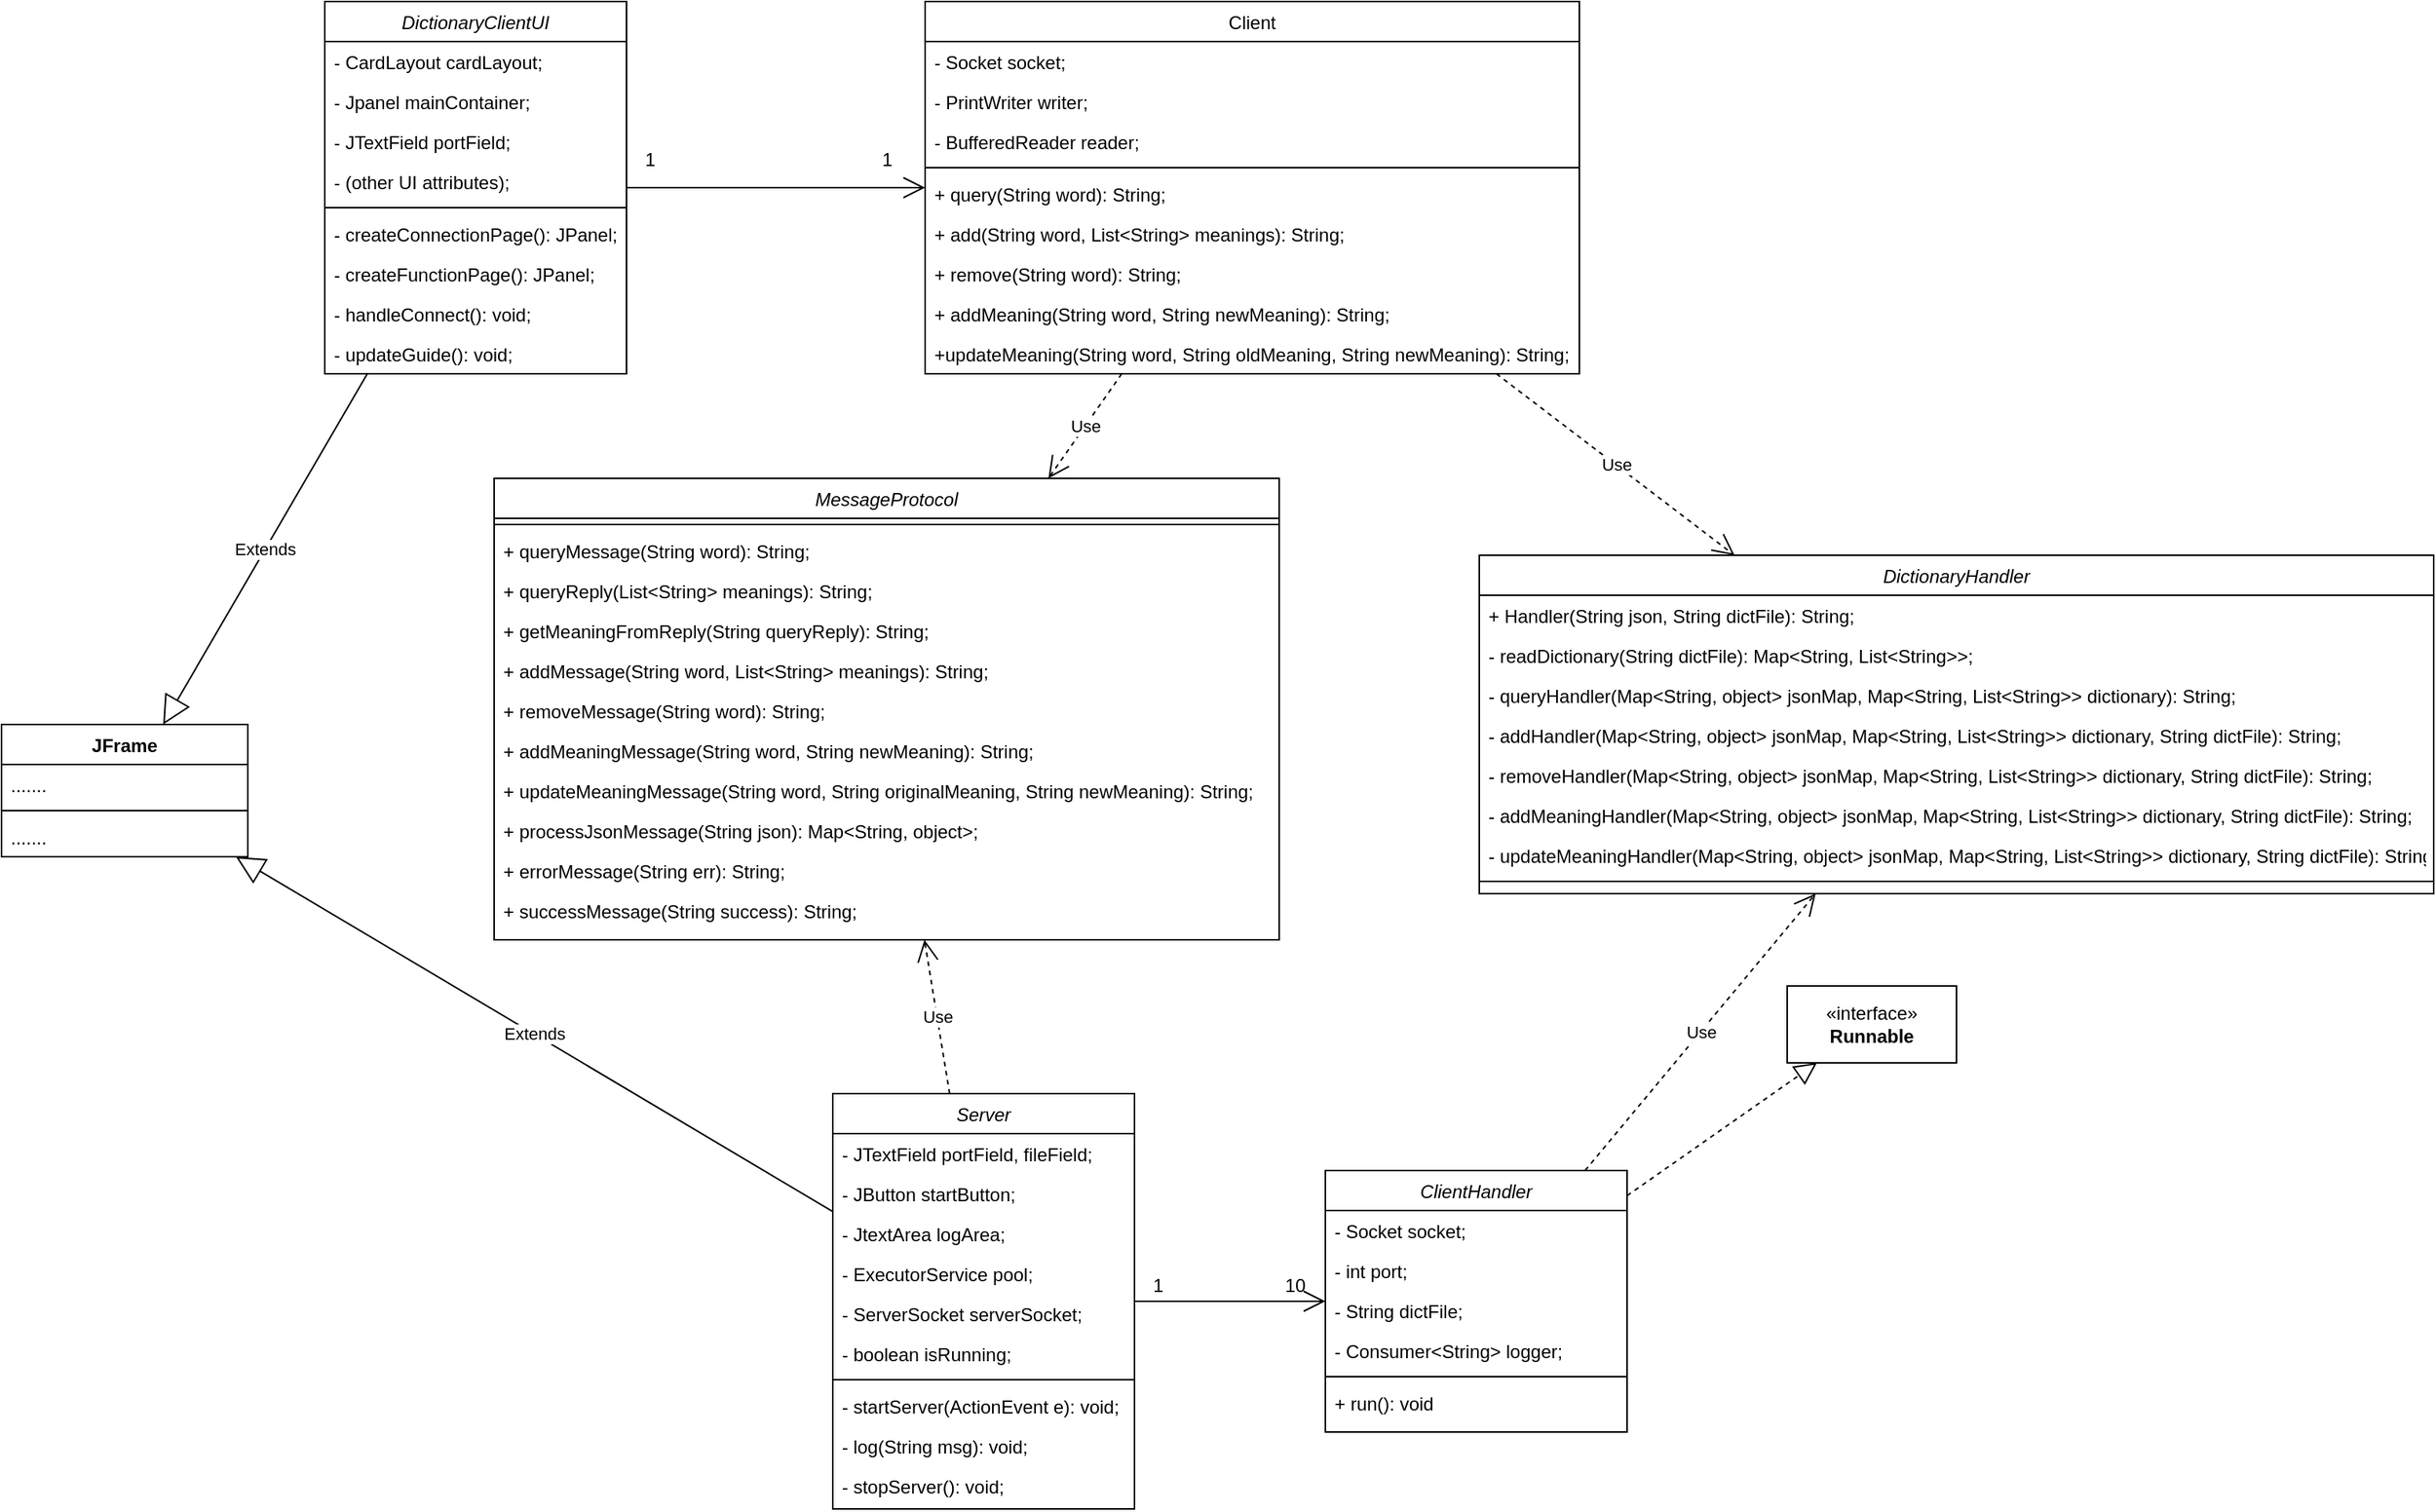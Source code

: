 <mxfile version="26.2.2">
  <diagram id="C5RBs43oDa-KdzZeNtuy" name="Page-1">
    <mxGraphModel dx="2918" dy="976" grid="1" gridSize="10" guides="1" tooltips="1" connect="1" arrows="1" fold="1" page="1" pageScale="1" pageWidth="1654" pageHeight="1169" math="0" shadow="0">
      <root>
        <mxCell id="WIyWlLk6GJQsqaUBKTNV-0" />
        <mxCell id="WIyWlLk6GJQsqaUBKTNV-1" parent="WIyWlLk6GJQsqaUBKTNV-0" />
        <mxCell id="zkfFHV4jXpPFQw0GAbJ--0" value="DictionaryClientUI" style="swimlane;fontStyle=2;align=center;verticalAlign=top;childLayout=stackLayout;horizontal=1;startSize=26;horizontalStack=0;resizeParent=1;resizeLast=0;collapsible=1;marginBottom=0;rounded=0;shadow=0;strokeWidth=1;" parent="WIyWlLk6GJQsqaUBKTNV-1" vertex="1">
          <mxGeometry x="-1430" y="95" width="196" height="242" as="geometry">
            <mxRectangle x="230" y="140" width="160" height="26" as="alternateBounds" />
          </mxGeometry>
        </mxCell>
        <mxCell id="zkfFHV4jXpPFQw0GAbJ--1" value="- CardLayout cardLayout;" style="text;align=left;verticalAlign=top;spacingLeft=4;spacingRight=4;overflow=hidden;rotatable=0;points=[[0,0.5],[1,0.5]];portConstraint=eastwest;" parent="zkfFHV4jXpPFQw0GAbJ--0" vertex="1">
          <mxGeometry y="26" width="196" height="26" as="geometry" />
        </mxCell>
        <mxCell id="zkfFHV4jXpPFQw0GAbJ--2" value="- Jpanel mainContainer;" style="text;align=left;verticalAlign=top;spacingLeft=4;spacingRight=4;overflow=hidden;rotatable=0;points=[[0,0.5],[1,0.5]];portConstraint=eastwest;rounded=0;shadow=0;html=0;" parent="zkfFHV4jXpPFQw0GAbJ--0" vertex="1">
          <mxGeometry y="52" width="196" height="26" as="geometry" />
        </mxCell>
        <mxCell id="zkfFHV4jXpPFQw0GAbJ--3" value="- JTextField portField;" style="text;align=left;verticalAlign=top;spacingLeft=4;spacingRight=4;overflow=hidden;rotatable=0;points=[[0,0.5],[1,0.5]];portConstraint=eastwest;rounded=0;shadow=0;html=0;" parent="zkfFHV4jXpPFQw0GAbJ--0" vertex="1">
          <mxGeometry y="78" width="196" height="26" as="geometry" />
        </mxCell>
        <mxCell id="I50rtq2obIs9mzNsYuY3-7" value="- (other UI attributes);" style="text;align=left;verticalAlign=top;spacingLeft=4;spacingRight=4;overflow=hidden;rotatable=0;points=[[0,0.5],[1,0.5]];portConstraint=eastwest;rounded=0;shadow=0;html=0;" vertex="1" parent="zkfFHV4jXpPFQw0GAbJ--0">
          <mxGeometry y="104" width="196" height="26" as="geometry" />
        </mxCell>
        <mxCell id="zkfFHV4jXpPFQw0GAbJ--4" value="" style="line;html=1;strokeWidth=1;align=left;verticalAlign=middle;spacingTop=-1;spacingLeft=3;spacingRight=3;rotatable=0;labelPosition=right;points=[];portConstraint=eastwest;" parent="zkfFHV4jXpPFQw0GAbJ--0" vertex="1">
          <mxGeometry y="130" width="196" height="8" as="geometry" />
        </mxCell>
        <mxCell id="zkfFHV4jXpPFQw0GAbJ--5" value="- createConnectionPage(): JPanel;" style="text;align=left;verticalAlign=top;spacingLeft=4;spacingRight=4;overflow=hidden;rotatable=0;points=[[0,0.5],[1,0.5]];portConstraint=eastwest;" parent="zkfFHV4jXpPFQw0GAbJ--0" vertex="1">
          <mxGeometry y="138" width="196" height="26" as="geometry" />
        </mxCell>
        <mxCell id="I50rtq2obIs9mzNsYuY3-13" value="- createFunctionPage(): JPanel;" style="text;align=left;verticalAlign=top;spacingLeft=4;spacingRight=4;overflow=hidden;rotatable=0;points=[[0,0.5],[1,0.5]];portConstraint=eastwest;" vertex="1" parent="zkfFHV4jXpPFQw0GAbJ--0">
          <mxGeometry y="164" width="196" height="26" as="geometry" />
        </mxCell>
        <mxCell id="I50rtq2obIs9mzNsYuY3-16" value="- handleConnect(): void;" style="text;align=left;verticalAlign=top;spacingLeft=4;spacingRight=4;overflow=hidden;rotatable=0;points=[[0,0.5],[1,0.5]];portConstraint=eastwest;" vertex="1" parent="zkfFHV4jXpPFQw0GAbJ--0">
          <mxGeometry y="190" width="196" height="26" as="geometry" />
        </mxCell>
        <mxCell id="I50rtq2obIs9mzNsYuY3-17" value="- updateGuide(): void;" style="text;align=left;verticalAlign=top;spacingLeft=4;spacingRight=4;overflow=hidden;rotatable=0;points=[[0,0.5],[1,0.5]];portConstraint=eastwest;" vertex="1" parent="zkfFHV4jXpPFQw0GAbJ--0">
          <mxGeometry y="216" width="196" height="26" as="geometry" />
        </mxCell>
        <mxCell id="zkfFHV4jXpPFQw0GAbJ--17" value="Client" style="swimlane;fontStyle=0;align=center;verticalAlign=top;childLayout=stackLayout;horizontal=1;startSize=26;horizontalStack=0;resizeParent=1;resizeLast=0;collapsible=1;marginBottom=0;rounded=0;shadow=0;strokeWidth=1;" parent="WIyWlLk6GJQsqaUBKTNV-1" vertex="1">
          <mxGeometry x="-1040" y="95" width="425" height="242" as="geometry">
            <mxRectangle x="550" y="140" width="160" height="26" as="alternateBounds" />
          </mxGeometry>
        </mxCell>
        <mxCell id="zkfFHV4jXpPFQw0GAbJ--18" value="- Socket socket;" style="text;align=left;verticalAlign=top;spacingLeft=4;spacingRight=4;overflow=hidden;rotatable=0;points=[[0,0.5],[1,0.5]];portConstraint=eastwest;" parent="zkfFHV4jXpPFQw0GAbJ--17" vertex="1">
          <mxGeometry y="26" width="425" height="26" as="geometry" />
        </mxCell>
        <mxCell id="zkfFHV4jXpPFQw0GAbJ--19" value="- PrintWriter writer;" style="text;align=left;verticalAlign=top;spacingLeft=4;spacingRight=4;overflow=hidden;rotatable=0;points=[[0,0.5],[1,0.5]];portConstraint=eastwest;rounded=0;shadow=0;html=0;" parent="zkfFHV4jXpPFQw0GAbJ--17" vertex="1">
          <mxGeometry y="52" width="425" height="26" as="geometry" />
        </mxCell>
        <mxCell id="zkfFHV4jXpPFQw0GAbJ--20" value="- BufferedReader reader;" style="text;align=left;verticalAlign=top;spacingLeft=4;spacingRight=4;overflow=hidden;rotatable=0;points=[[0,0.5],[1,0.5]];portConstraint=eastwest;rounded=0;shadow=0;html=0;" parent="zkfFHV4jXpPFQw0GAbJ--17" vertex="1">
          <mxGeometry y="78" width="425" height="26" as="geometry" />
        </mxCell>
        <mxCell id="zkfFHV4jXpPFQw0GAbJ--23" value="" style="line;html=1;strokeWidth=1;align=left;verticalAlign=middle;spacingTop=-1;spacingLeft=3;spacingRight=3;rotatable=0;labelPosition=right;points=[];portConstraint=eastwest;" parent="zkfFHV4jXpPFQw0GAbJ--17" vertex="1">
          <mxGeometry y="104" width="425" height="8" as="geometry" />
        </mxCell>
        <mxCell id="zkfFHV4jXpPFQw0GAbJ--24" value="+ query(String word): String;" style="text;align=left;verticalAlign=top;spacingLeft=4;spacingRight=4;overflow=hidden;rotatable=0;points=[[0,0.5],[1,0.5]];portConstraint=eastwest;" parent="zkfFHV4jXpPFQw0GAbJ--17" vertex="1">
          <mxGeometry y="112" width="425" height="26" as="geometry" />
        </mxCell>
        <mxCell id="zkfFHV4jXpPFQw0GAbJ--25" value="+ add(String word, List&lt;String&gt; meanings): String;" style="text;align=left;verticalAlign=top;spacingLeft=4;spacingRight=4;overflow=hidden;rotatable=0;points=[[0,0.5],[1,0.5]];portConstraint=eastwest;" parent="zkfFHV4jXpPFQw0GAbJ--17" vertex="1">
          <mxGeometry y="138" width="425" height="26" as="geometry" />
        </mxCell>
        <mxCell id="I50rtq2obIs9mzNsYuY3-18" value="+ remove(String word): String;" style="text;align=left;verticalAlign=top;spacingLeft=4;spacingRight=4;overflow=hidden;rotatable=0;points=[[0,0.5],[1,0.5]];portConstraint=eastwest;" vertex="1" parent="zkfFHV4jXpPFQw0GAbJ--17">
          <mxGeometry y="164" width="425" height="26" as="geometry" />
        </mxCell>
        <mxCell id="I50rtq2obIs9mzNsYuY3-19" value="+ addMeaning(String word, String newMeaning): String;" style="text;align=left;verticalAlign=top;spacingLeft=4;spacingRight=4;overflow=hidden;rotatable=0;points=[[0,0.5],[1,0.5]];portConstraint=eastwest;" vertex="1" parent="zkfFHV4jXpPFQw0GAbJ--17">
          <mxGeometry y="190" width="425" height="26" as="geometry" />
        </mxCell>
        <mxCell id="I50rtq2obIs9mzNsYuY3-20" value="+updateMeaning(String word, String oldMeaning, String newMeaning): String;" style="text;align=left;verticalAlign=top;spacingLeft=4;spacingRight=4;overflow=hidden;rotatable=0;points=[[0,0.5],[1,0.5]];portConstraint=eastwest;" vertex="1" parent="zkfFHV4jXpPFQw0GAbJ--17">
          <mxGeometry y="216" width="425" height="26" as="geometry" />
        </mxCell>
        <mxCell id="I50rtq2obIs9mzNsYuY3-21" value="ClientHandler" style="swimlane;fontStyle=2;align=center;verticalAlign=top;childLayout=stackLayout;horizontal=1;startSize=26;horizontalStack=0;resizeParent=1;resizeLast=0;collapsible=1;marginBottom=0;rounded=0;shadow=0;strokeWidth=1;" vertex="1" parent="WIyWlLk6GJQsqaUBKTNV-1">
          <mxGeometry x="-780" y="855" width="196" height="170" as="geometry">
            <mxRectangle x="230" y="140" width="160" height="26" as="alternateBounds" />
          </mxGeometry>
        </mxCell>
        <mxCell id="I50rtq2obIs9mzNsYuY3-22" value="- Socket socket;" style="text;align=left;verticalAlign=top;spacingLeft=4;spacingRight=4;overflow=hidden;rotatable=0;points=[[0,0.5],[1,0.5]];portConstraint=eastwest;" vertex="1" parent="I50rtq2obIs9mzNsYuY3-21">
          <mxGeometry y="26" width="196" height="26" as="geometry" />
        </mxCell>
        <mxCell id="I50rtq2obIs9mzNsYuY3-23" value="- int port;" style="text;align=left;verticalAlign=top;spacingLeft=4;spacingRight=4;overflow=hidden;rotatable=0;points=[[0,0.5],[1,0.5]];portConstraint=eastwest;rounded=0;shadow=0;html=0;" vertex="1" parent="I50rtq2obIs9mzNsYuY3-21">
          <mxGeometry y="52" width="196" height="26" as="geometry" />
        </mxCell>
        <mxCell id="I50rtq2obIs9mzNsYuY3-24" value="- String dictFile;" style="text;align=left;verticalAlign=top;spacingLeft=4;spacingRight=4;overflow=hidden;rotatable=0;points=[[0,0.5],[1,0.5]];portConstraint=eastwest;rounded=0;shadow=0;html=0;" vertex="1" parent="I50rtq2obIs9mzNsYuY3-21">
          <mxGeometry y="78" width="196" height="26" as="geometry" />
        </mxCell>
        <mxCell id="I50rtq2obIs9mzNsYuY3-25" value="- Consumer&lt;String&gt; logger;" style="text;align=left;verticalAlign=top;spacingLeft=4;spacingRight=4;overflow=hidden;rotatable=0;points=[[0,0.5],[1,0.5]];portConstraint=eastwest;rounded=0;shadow=0;html=0;" vertex="1" parent="I50rtq2obIs9mzNsYuY3-21">
          <mxGeometry y="104" width="196" height="26" as="geometry" />
        </mxCell>
        <mxCell id="I50rtq2obIs9mzNsYuY3-26" value="" style="line;html=1;strokeWidth=1;align=left;verticalAlign=middle;spacingTop=-1;spacingLeft=3;spacingRight=3;rotatable=0;labelPosition=right;points=[];portConstraint=eastwest;" vertex="1" parent="I50rtq2obIs9mzNsYuY3-21">
          <mxGeometry y="130" width="196" height="8" as="geometry" />
        </mxCell>
        <mxCell id="I50rtq2obIs9mzNsYuY3-30" value="+ run(): void" style="text;align=left;verticalAlign=top;spacingLeft=4;spacingRight=4;overflow=hidden;rotatable=0;points=[[0,0.5],[1,0.5]];portConstraint=eastwest;" vertex="1" parent="I50rtq2obIs9mzNsYuY3-21">
          <mxGeometry y="138" width="196" height="26" as="geometry" />
        </mxCell>
        <mxCell id="I50rtq2obIs9mzNsYuY3-31" value="MessageProtocol" style="swimlane;fontStyle=2;align=center;verticalAlign=top;childLayout=stackLayout;horizontal=1;startSize=26;horizontalStack=0;resizeParent=1;resizeLast=0;collapsible=1;marginBottom=0;rounded=0;shadow=0;strokeWidth=1;" vertex="1" parent="WIyWlLk6GJQsqaUBKTNV-1">
          <mxGeometry x="-1320" y="405" width="510" height="300" as="geometry">
            <mxRectangle x="230" y="140" width="160" height="26" as="alternateBounds" />
          </mxGeometry>
        </mxCell>
        <mxCell id="I50rtq2obIs9mzNsYuY3-36" value="" style="line;html=1;strokeWidth=1;align=left;verticalAlign=middle;spacingTop=-1;spacingLeft=3;spacingRight=3;rotatable=0;labelPosition=right;points=[];portConstraint=eastwest;" vertex="1" parent="I50rtq2obIs9mzNsYuY3-31">
          <mxGeometry y="26" width="510" height="8" as="geometry" />
        </mxCell>
        <mxCell id="I50rtq2obIs9mzNsYuY3-37" value="+ queryMessage(String word): String;" style="text;align=left;verticalAlign=top;spacingLeft=4;spacingRight=4;overflow=hidden;rotatable=0;points=[[0,0.5],[1,0.5]];portConstraint=eastwest;" vertex="1" parent="I50rtq2obIs9mzNsYuY3-31">
          <mxGeometry y="34" width="510" height="26" as="geometry" />
        </mxCell>
        <mxCell id="I50rtq2obIs9mzNsYuY3-39" value="+ queryReply(List&lt;String&gt; meanings): String;" style="text;align=left;verticalAlign=top;spacingLeft=4;spacingRight=4;overflow=hidden;rotatable=0;points=[[0,0.5],[1,0.5]];portConstraint=eastwest;" vertex="1" parent="I50rtq2obIs9mzNsYuY3-31">
          <mxGeometry y="60" width="510" height="26" as="geometry" />
        </mxCell>
        <mxCell id="I50rtq2obIs9mzNsYuY3-40" value="+ getMeaningFromReply(String queryReply): String;" style="text;align=left;verticalAlign=top;spacingLeft=4;spacingRight=4;overflow=hidden;rotatable=0;points=[[0,0.5],[1,0.5]];portConstraint=eastwest;" vertex="1" parent="I50rtq2obIs9mzNsYuY3-31">
          <mxGeometry y="86" width="510" height="26" as="geometry" />
        </mxCell>
        <mxCell id="I50rtq2obIs9mzNsYuY3-41" value="+ addMessage(String word, List&lt;String&gt; meanings): String;" style="text;align=left;verticalAlign=top;spacingLeft=4;spacingRight=4;overflow=hidden;rotatable=0;points=[[0,0.5],[1,0.5]];portConstraint=eastwest;" vertex="1" parent="I50rtq2obIs9mzNsYuY3-31">
          <mxGeometry y="112" width="510" height="26" as="geometry" />
        </mxCell>
        <mxCell id="I50rtq2obIs9mzNsYuY3-42" value="+ removeMessage(String word): String;" style="text;align=left;verticalAlign=top;spacingLeft=4;spacingRight=4;overflow=hidden;rotatable=0;points=[[0,0.5],[1,0.5]];portConstraint=eastwest;" vertex="1" parent="I50rtq2obIs9mzNsYuY3-31">
          <mxGeometry y="138" width="510" height="26" as="geometry" />
        </mxCell>
        <mxCell id="I50rtq2obIs9mzNsYuY3-43" value="+ addMeaningMessage(String word, String newMeaning): String;" style="text;align=left;verticalAlign=top;spacingLeft=4;spacingRight=4;overflow=hidden;rotatable=0;points=[[0,0.5],[1,0.5]];portConstraint=eastwest;" vertex="1" parent="I50rtq2obIs9mzNsYuY3-31">
          <mxGeometry y="164" width="510" height="26" as="geometry" />
        </mxCell>
        <mxCell id="I50rtq2obIs9mzNsYuY3-44" value="+ updateMeaningMessage(String word, String originalMeaning, String newMeaning): String;" style="text;align=left;verticalAlign=top;spacingLeft=4;spacingRight=4;overflow=hidden;rotatable=0;points=[[0,0.5],[1,0.5]];portConstraint=eastwest;" vertex="1" parent="I50rtq2obIs9mzNsYuY3-31">
          <mxGeometry y="190" width="510" height="26" as="geometry" />
        </mxCell>
        <mxCell id="I50rtq2obIs9mzNsYuY3-46" value="+ processJsonMessage(String json): Map&lt;String, object&gt;;" style="text;align=left;verticalAlign=top;spacingLeft=4;spacingRight=4;overflow=hidden;rotatable=0;points=[[0,0.5],[1,0.5]];portConstraint=eastwest;" vertex="1" parent="I50rtq2obIs9mzNsYuY3-31">
          <mxGeometry y="216" width="510" height="26" as="geometry" />
        </mxCell>
        <mxCell id="I50rtq2obIs9mzNsYuY3-47" value="+ errorMessage(String err): String;" style="text;align=left;verticalAlign=top;spacingLeft=4;spacingRight=4;overflow=hidden;rotatable=0;points=[[0,0.5],[1,0.5]];portConstraint=eastwest;" vertex="1" parent="I50rtq2obIs9mzNsYuY3-31">
          <mxGeometry y="242" width="510" height="26" as="geometry" />
        </mxCell>
        <mxCell id="I50rtq2obIs9mzNsYuY3-48" value="+ successMessage(String success): String;" style="text;align=left;verticalAlign=top;spacingLeft=4;spacingRight=4;overflow=hidden;rotatable=0;points=[[0,0.5],[1,0.5]];portConstraint=eastwest;" vertex="1" parent="I50rtq2obIs9mzNsYuY3-31">
          <mxGeometry y="268" width="510" height="26" as="geometry" />
        </mxCell>
        <mxCell id="I50rtq2obIs9mzNsYuY3-49" value="Server" style="swimlane;fontStyle=2;align=center;verticalAlign=top;childLayout=stackLayout;horizontal=1;startSize=26;horizontalStack=0;resizeParent=1;resizeLast=0;collapsible=1;marginBottom=0;rounded=0;shadow=0;strokeWidth=1;" vertex="1" parent="WIyWlLk6GJQsqaUBKTNV-1">
          <mxGeometry x="-1100" y="805" width="196" height="270" as="geometry">
            <mxRectangle x="230" y="140" width="160" height="26" as="alternateBounds" />
          </mxGeometry>
        </mxCell>
        <mxCell id="I50rtq2obIs9mzNsYuY3-50" value="- JTextField portField, fileField;" style="text;align=left;verticalAlign=top;spacingLeft=4;spacingRight=4;overflow=hidden;rotatable=0;points=[[0,0.5],[1,0.5]];portConstraint=eastwest;" vertex="1" parent="I50rtq2obIs9mzNsYuY3-49">
          <mxGeometry y="26" width="196" height="26" as="geometry" />
        </mxCell>
        <mxCell id="I50rtq2obIs9mzNsYuY3-56" value="- JButton startButton;" style="text;align=left;verticalAlign=top;spacingLeft=4;spacingRight=4;overflow=hidden;rotatable=0;points=[[0,0.5],[1,0.5]];portConstraint=eastwest;" vertex="1" parent="I50rtq2obIs9mzNsYuY3-49">
          <mxGeometry y="52" width="196" height="26" as="geometry" />
        </mxCell>
        <mxCell id="I50rtq2obIs9mzNsYuY3-51" value="- JtextArea logArea;" style="text;align=left;verticalAlign=top;spacingLeft=4;spacingRight=4;overflow=hidden;rotatable=0;points=[[0,0.5],[1,0.5]];portConstraint=eastwest;rounded=0;shadow=0;html=0;" vertex="1" parent="I50rtq2obIs9mzNsYuY3-49">
          <mxGeometry y="78" width="196" height="26" as="geometry" />
        </mxCell>
        <mxCell id="I50rtq2obIs9mzNsYuY3-52" value="- ExecutorService pool;" style="text;align=left;verticalAlign=top;spacingLeft=4;spacingRight=4;overflow=hidden;rotatable=0;points=[[0,0.5],[1,0.5]];portConstraint=eastwest;rounded=0;shadow=0;html=0;" vertex="1" parent="I50rtq2obIs9mzNsYuY3-49">
          <mxGeometry y="104" width="196" height="26" as="geometry" />
        </mxCell>
        <mxCell id="I50rtq2obIs9mzNsYuY3-53" value="- ServerSocket serverSocket;" style="text;align=left;verticalAlign=top;spacingLeft=4;spacingRight=4;overflow=hidden;rotatable=0;points=[[0,0.5],[1,0.5]];portConstraint=eastwest;rounded=0;shadow=0;html=0;" vertex="1" parent="I50rtq2obIs9mzNsYuY3-49">
          <mxGeometry y="130" width="196" height="26" as="geometry" />
        </mxCell>
        <mxCell id="I50rtq2obIs9mzNsYuY3-57" value="- boolean isRunning;" style="text;align=left;verticalAlign=top;spacingLeft=4;spacingRight=4;overflow=hidden;rotatable=0;points=[[0,0.5],[1,0.5]];portConstraint=eastwest;rounded=0;shadow=0;html=0;" vertex="1" parent="I50rtq2obIs9mzNsYuY3-49">
          <mxGeometry y="156" width="196" height="26" as="geometry" />
        </mxCell>
        <mxCell id="I50rtq2obIs9mzNsYuY3-54" value="" style="line;html=1;strokeWidth=1;align=left;verticalAlign=middle;spacingTop=-1;spacingLeft=3;spacingRight=3;rotatable=0;labelPosition=right;points=[];portConstraint=eastwest;" vertex="1" parent="I50rtq2obIs9mzNsYuY3-49">
          <mxGeometry y="182" width="196" height="8" as="geometry" />
        </mxCell>
        <mxCell id="I50rtq2obIs9mzNsYuY3-55" value="- startServer(ActionEvent e): void;" style="text;align=left;verticalAlign=top;spacingLeft=4;spacingRight=4;overflow=hidden;rotatable=0;points=[[0,0.5],[1,0.5]];portConstraint=eastwest;" vertex="1" parent="I50rtq2obIs9mzNsYuY3-49">
          <mxGeometry y="190" width="196" height="26" as="geometry" />
        </mxCell>
        <mxCell id="I50rtq2obIs9mzNsYuY3-58" value="- log(String msg): void;" style="text;align=left;verticalAlign=top;spacingLeft=4;spacingRight=4;overflow=hidden;rotatable=0;points=[[0,0.5],[1,0.5]];portConstraint=eastwest;" vertex="1" parent="I50rtq2obIs9mzNsYuY3-49">
          <mxGeometry y="216" width="196" height="26" as="geometry" />
        </mxCell>
        <mxCell id="I50rtq2obIs9mzNsYuY3-59" value="- stopServer(): void;" style="text;align=left;verticalAlign=top;spacingLeft=4;spacingRight=4;overflow=hidden;rotatable=0;points=[[0,0.5],[1,0.5]];portConstraint=eastwest;" vertex="1" parent="I50rtq2obIs9mzNsYuY3-49">
          <mxGeometry y="242" width="196" height="26" as="geometry" />
        </mxCell>
        <mxCell id="I50rtq2obIs9mzNsYuY3-62" value="DictionaryHandler" style="swimlane;fontStyle=2;align=center;verticalAlign=top;childLayout=stackLayout;horizontal=1;startSize=26;horizontalStack=0;resizeParent=1;resizeLast=0;collapsible=1;marginBottom=0;rounded=0;shadow=0;strokeWidth=1;" vertex="1" parent="WIyWlLk6GJQsqaUBKTNV-1">
          <mxGeometry x="-680" y="455" width="620" height="220" as="geometry">
            <mxRectangle x="230" y="140" width="160" height="26" as="alternateBounds" />
          </mxGeometry>
        </mxCell>
        <mxCell id="I50rtq2obIs9mzNsYuY3-63" value="+ Handler(String json, String dictFile): String;" style="text;align=left;verticalAlign=top;spacingLeft=4;spacingRight=4;overflow=hidden;rotatable=0;points=[[0,0.5],[1,0.5]];portConstraint=eastwest;" vertex="1" parent="I50rtq2obIs9mzNsYuY3-62">
          <mxGeometry y="26" width="620" height="26" as="geometry" />
        </mxCell>
        <mxCell id="I50rtq2obIs9mzNsYuY3-64" value="- readDictionary(String dictFile): Map&lt;String, List&lt;String&gt;&gt;;" style="text;align=left;verticalAlign=top;spacingLeft=4;spacingRight=4;overflow=hidden;rotatable=0;points=[[0,0.5],[1,0.5]];portConstraint=eastwest;rounded=0;shadow=0;html=0;" vertex="1" parent="I50rtq2obIs9mzNsYuY3-62">
          <mxGeometry y="52" width="620" height="26" as="geometry" />
        </mxCell>
        <mxCell id="I50rtq2obIs9mzNsYuY3-65" value="- queryHandler(Map&lt;String, object&gt; jsonMap, Map&lt;String, List&lt;String&gt;&gt; dictionary): String;" style="text;align=left;verticalAlign=top;spacingLeft=4;spacingRight=4;overflow=hidden;rotatable=0;points=[[0,0.5],[1,0.5]];portConstraint=eastwest;rounded=0;shadow=0;html=0;" vertex="1" parent="I50rtq2obIs9mzNsYuY3-62">
          <mxGeometry y="78" width="620" height="26" as="geometry" />
        </mxCell>
        <mxCell id="I50rtq2obIs9mzNsYuY3-66" value="- addHandler(Map&lt;String, object&gt; jsonMap, Map&lt;String, List&lt;String&gt;&gt; dictionary, String dictFile): String;" style="text;align=left;verticalAlign=top;spacingLeft=4;spacingRight=4;overflow=hidden;rotatable=0;points=[[0,0.5],[1,0.5]];portConstraint=eastwest;rounded=0;shadow=0;html=0;" vertex="1" parent="I50rtq2obIs9mzNsYuY3-62">
          <mxGeometry y="104" width="620" height="26" as="geometry" />
        </mxCell>
        <mxCell id="I50rtq2obIs9mzNsYuY3-69" value="- removeHandler(Map&lt;String, object&gt; jsonMap, Map&lt;String, List&lt;String&gt;&gt; dictionary, String dictFile): String;" style="text;align=left;verticalAlign=top;spacingLeft=4;spacingRight=4;overflow=hidden;rotatable=0;points=[[0,0.5],[1,0.5]];portConstraint=eastwest;rounded=0;shadow=0;html=0;" vertex="1" parent="I50rtq2obIs9mzNsYuY3-62">
          <mxGeometry y="130" width="620" height="26" as="geometry" />
        </mxCell>
        <mxCell id="I50rtq2obIs9mzNsYuY3-70" value="- addMeaningHandler(Map&lt;String, object&gt; jsonMap, Map&lt;String, List&lt;String&gt;&gt; dictionary, String dictFile): String;" style="text;align=left;verticalAlign=top;spacingLeft=4;spacingRight=4;overflow=hidden;rotatable=0;points=[[0,0.5],[1,0.5]];portConstraint=eastwest;rounded=0;shadow=0;html=0;" vertex="1" parent="I50rtq2obIs9mzNsYuY3-62">
          <mxGeometry y="156" width="620" height="26" as="geometry" />
        </mxCell>
        <mxCell id="I50rtq2obIs9mzNsYuY3-71" value="- updateMeaningHandler(Map&lt;String, object&gt; jsonMap, Map&lt;String, List&lt;String&gt;&gt; dictionary, String dictFile): String;" style="text;align=left;verticalAlign=top;spacingLeft=4;spacingRight=4;overflow=hidden;rotatable=0;points=[[0,0.5],[1,0.5]];portConstraint=eastwest;rounded=0;shadow=0;html=0;" vertex="1" parent="I50rtq2obIs9mzNsYuY3-62">
          <mxGeometry y="182" width="620" height="26" as="geometry" />
        </mxCell>
        <mxCell id="I50rtq2obIs9mzNsYuY3-67" value="" style="line;html=1;strokeWidth=1;align=left;verticalAlign=middle;spacingTop=-1;spacingLeft=3;spacingRight=3;rotatable=0;labelPosition=right;points=[];portConstraint=eastwest;" vertex="1" parent="I50rtq2obIs9mzNsYuY3-62">
          <mxGeometry y="208" width="620" height="8" as="geometry" />
        </mxCell>
        <mxCell id="I50rtq2obIs9mzNsYuY3-86" value="«interface»&lt;br&gt;&lt;b&gt;Runnable&lt;/b&gt;" style="html=1;whiteSpace=wrap;" vertex="1" parent="WIyWlLk6GJQsqaUBKTNV-1">
          <mxGeometry x="-480" y="735" width="110" height="50" as="geometry" />
        </mxCell>
        <mxCell id="I50rtq2obIs9mzNsYuY3-88" value="JFrame" style="swimlane;fontStyle=1;align=center;verticalAlign=top;childLayout=stackLayout;horizontal=1;startSize=26;horizontalStack=0;resizeParent=1;resizeParentMax=0;resizeLast=0;collapsible=1;marginBottom=0;whiteSpace=wrap;html=1;" vertex="1" parent="WIyWlLk6GJQsqaUBKTNV-1">
          <mxGeometry x="-1640" y="565" width="160" height="86" as="geometry" />
        </mxCell>
        <mxCell id="I50rtq2obIs9mzNsYuY3-89" value="......." style="text;strokeColor=none;fillColor=none;align=left;verticalAlign=top;spacingLeft=4;spacingRight=4;overflow=hidden;rotatable=0;points=[[0,0.5],[1,0.5]];portConstraint=eastwest;whiteSpace=wrap;html=1;" vertex="1" parent="I50rtq2obIs9mzNsYuY3-88">
          <mxGeometry y="26" width="160" height="26" as="geometry" />
        </mxCell>
        <mxCell id="I50rtq2obIs9mzNsYuY3-90" value="" style="line;strokeWidth=1;fillColor=none;align=left;verticalAlign=middle;spacingTop=-1;spacingLeft=3;spacingRight=3;rotatable=0;labelPosition=right;points=[];portConstraint=eastwest;strokeColor=inherit;" vertex="1" parent="I50rtq2obIs9mzNsYuY3-88">
          <mxGeometry y="52" width="160" height="8" as="geometry" />
        </mxCell>
        <mxCell id="I50rtq2obIs9mzNsYuY3-91" value="......." style="text;strokeColor=none;fillColor=none;align=left;verticalAlign=top;spacingLeft=4;spacingRight=4;overflow=hidden;rotatable=0;points=[[0,0.5],[1,0.5]];portConstraint=eastwest;whiteSpace=wrap;html=1;" vertex="1" parent="I50rtq2obIs9mzNsYuY3-88">
          <mxGeometry y="60" width="160" height="26" as="geometry" />
        </mxCell>
        <mxCell id="I50rtq2obIs9mzNsYuY3-92" value="" style="endArrow=open;endFill=1;endSize=12;html=1;rounded=0;movable=0;resizable=0;rotatable=0;deletable=0;editable=0;locked=1;connectable=0;" edge="1" parent="WIyWlLk6GJQsqaUBKTNV-1" source="zkfFHV4jXpPFQw0GAbJ--0" target="zkfFHV4jXpPFQw0GAbJ--17">
          <mxGeometry width="160" relative="1" as="geometry">
            <mxPoint x="-1400" y="395" as="sourcePoint" />
            <mxPoint x="-1240" y="395" as="targetPoint" />
          </mxGeometry>
        </mxCell>
        <mxCell id="I50rtq2obIs9mzNsYuY3-94" value="Extends" style="endArrow=block;endSize=16;endFill=0;html=1;rounded=0;" edge="1" parent="WIyWlLk6GJQsqaUBKTNV-1" source="I50rtq2obIs9mzNsYuY3-49" target="I50rtq2obIs9mzNsYuY3-88">
          <mxGeometry width="160" relative="1" as="geometry">
            <mxPoint x="-1600" y="835" as="sourcePoint" />
            <mxPoint x="-1440" y="835" as="targetPoint" />
          </mxGeometry>
        </mxCell>
        <mxCell id="I50rtq2obIs9mzNsYuY3-95" value="Extends" style="endArrow=block;endSize=16;endFill=0;html=1;rounded=0;" edge="1" parent="WIyWlLk6GJQsqaUBKTNV-1" source="zkfFHV4jXpPFQw0GAbJ--0" target="I50rtq2obIs9mzNsYuY3-88">
          <mxGeometry width="160" relative="1" as="geometry">
            <mxPoint x="-1690" y="365" as="sourcePoint" />
            <mxPoint x="-1530" y="365" as="targetPoint" />
          </mxGeometry>
        </mxCell>
        <mxCell id="I50rtq2obIs9mzNsYuY3-96" value="" style="endArrow=open;endFill=1;endSize=12;html=1;rounded=0;" edge="1" parent="WIyWlLk6GJQsqaUBKTNV-1" source="I50rtq2obIs9mzNsYuY3-49" target="I50rtq2obIs9mzNsYuY3-21">
          <mxGeometry width="160" relative="1" as="geometry">
            <mxPoint x="-1090" y="915" as="sourcePoint" />
            <mxPoint x="-930" y="915" as="targetPoint" />
          </mxGeometry>
        </mxCell>
        <mxCell id="I50rtq2obIs9mzNsYuY3-97" value="1" style="text;html=1;align=center;verticalAlign=middle;resizable=0;points=[];autosize=1;strokeColor=none;fillColor=none;" vertex="1" parent="WIyWlLk6GJQsqaUBKTNV-1">
          <mxGeometry x="-904" y="915" width="30" height="30" as="geometry" />
        </mxCell>
        <mxCell id="I50rtq2obIs9mzNsYuY3-98" value="10" style="text;html=1;align=center;verticalAlign=middle;resizable=0;points=[];autosize=1;strokeColor=none;fillColor=none;" vertex="1" parent="WIyWlLk6GJQsqaUBKTNV-1">
          <mxGeometry x="-820" y="915" width="40" height="30" as="geometry" />
        </mxCell>
        <mxCell id="I50rtq2obIs9mzNsYuY3-99" value="" style="endArrow=block;dashed=1;endFill=0;endSize=12;html=1;rounded=0;" edge="1" parent="WIyWlLk6GJQsqaUBKTNV-1" source="I50rtq2obIs9mzNsYuY3-21" target="I50rtq2obIs9mzNsYuY3-86">
          <mxGeometry width="160" relative="1" as="geometry">
            <mxPoint x="-670" y="755" as="sourcePoint" />
            <mxPoint x="-510" y="755" as="targetPoint" />
          </mxGeometry>
        </mxCell>
        <mxCell id="I50rtq2obIs9mzNsYuY3-101" value="Use" style="endArrow=open;endSize=12;dashed=1;html=1;rounded=0;" edge="1" parent="WIyWlLk6GJQsqaUBKTNV-1" source="zkfFHV4jXpPFQw0GAbJ--17" target="I50rtq2obIs9mzNsYuY3-31">
          <mxGeometry width="160" relative="1" as="geometry">
            <mxPoint x="-660" y="375" as="sourcePoint" />
            <mxPoint x="-500" y="375" as="targetPoint" />
          </mxGeometry>
        </mxCell>
        <mxCell id="I50rtq2obIs9mzNsYuY3-102" value="Use" style="endArrow=open;endSize=12;dashed=1;html=1;rounded=0;" edge="1" parent="WIyWlLk6GJQsqaUBKTNV-1" source="zkfFHV4jXpPFQw0GAbJ--17" target="I50rtq2obIs9mzNsYuY3-62">
          <mxGeometry width="160" relative="1" as="geometry">
            <mxPoint x="-650" y="385" as="sourcePoint" />
            <mxPoint x="-490" y="385" as="targetPoint" />
          </mxGeometry>
        </mxCell>
        <mxCell id="I50rtq2obIs9mzNsYuY3-103" value="Use" style="endArrow=open;endSize=12;dashed=1;html=1;rounded=0;" edge="1" parent="WIyWlLk6GJQsqaUBKTNV-1" source="I50rtq2obIs9mzNsYuY3-49" target="I50rtq2obIs9mzNsYuY3-31">
          <mxGeometry width="160" relative="1" as="geometry">
            <mxPoint x="-640" y="395" as="sourcePoint" />
            <mxPoint x="-480" y="395" as="targetPoint" />
          </mxGeometry>
        </mxCell>
        <mxCell id="I50rtq2obIs9mzNsYuY3-104" value="Use" style="endArrow=open;endSize=12;dashed=1;html=1;rounded=0;" edge="1" parent="WIyWlLk6GJQsqaUBKTNV-1" source="I50rtq2obIs9mzNsYuY3-21" target="I50rtq2obIs9mzNsYuY3-62">
          <mxGeometry width="160" relative="1" as="geometry">
            <mxPoint x="-630" y="405" as="sourcePoint" />
            <mxPoint x="-470" y="405" as="targetPoint" />
          </mxGeometry>
        </mxCell>
        <mxCell id="I50rtq2obIs9mzNsYuY3-105" value="1" style="text;html=1;align=center;verticalAlign=middle;resizable=0;points=[];autosize=1;strokeColor=none;fillColor=none;movable=0;rotatable=0;deletable=0;editable=0;locked=1;connectable=0;" vertex="1" parent="WIyWlLk6GJQsqaUBKTNV-1">
          <mxGeometry x="-1234" y="183" width="30" height="30" as="geometry" />
        </mxCell>
        <mxCell id="I50rtq2obIs9mzNsYuY3-106" value="1" style="text;html=1;align=center;verticalAlign=middle;resizable=0;points=[];autosize=1;strokeColor=none;fillColor=none;movable=0;rotatable=0;deletable=0;editable=0;locked=1;connectable=0;" vertex="1" parent="WIyWlLk6GJQsqaUBKTNV-1">
          <mxGeometry x="-1080" y="183" width="30" height="30" as="geometry" />
        </mxCell>
      </root>
    </mxGraphModel>
  </diagram>
</mxfile>
